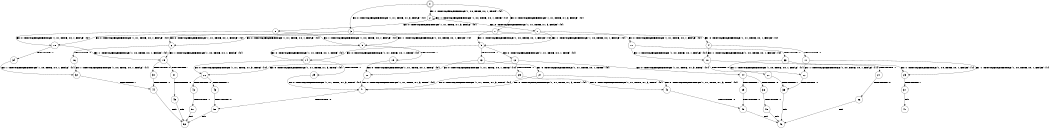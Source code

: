 digraph BCG {
size = "7, 10.5";
center = TRUE;
node [shape = circle];
0 [peripheries = 2];
0 -> 1 [label = "EX !0 !ATOMIC_EXCH_BRANCH (1, +1, TRUE, +1, 3, FALSE) !{0}"];
0 -> 2 [label = "EX !1 !ATOMIC_EXCH_BRANCH (1, +0, TRUE, +0, 1, TRUE) !{0}"];
0 -> 3 [label = "EX !0 !ATOMIC_EXCH_BRANCH (1, +1, TRUE, +1, 3, FALSE) !{0}"];
1 -> 4 [label = "EX !0 !ATOMIC_EXCH_BRANCH (1, +1, TRUE, +0, 1, FALSE) !{0}"];
1 -> 5 [label = "EX !1 !ATOMIC_EXCH_BRANCH (1, +0, TRUE, +0, 1, FALSE) !{0}"];
1 -> 6 [label = "EX !0 !ATOMIC_EXCH_BRANCH (1, +1, TRUE, +0, 1, FALSE) !{0}"];
2 -> 2 [label = "EX !1 !ATOMIC_EXCH_BRANCH (1, +0, TRUE, +0, 1, TRUE) !{0}"];
2 -> 7 [label = "EX !0 !ATOMIC_EXCH_BRANCH (1, +1, TRUE, +1, 3, FALSE) !{0}"];
2 -> 8 [label = "EX !0 !ATOMIC_EXCH_BRANCH (1, +1, TRUE, +1, 3, FALSE) !{0}"];
3 -> 9 [label = "EX !1 !ATOMIC_EXCH_BRANCH (1, +0, TRUE, +0, 1, FALSE) !{0}"];
3 -> 6 [label = "EX !0 !ATOMIC_EXCH_BRANCH (1, +1, TRUE, +0, 1, FALSE) !{0}"];
4 -> 10 [label = "EX !1 !ATOMIC_EXCH_BRANCH (1, +0, TRUE, +0, 1, FALSE) !{0}"];
4 -> 11 [label = "TERMINATE !0"];
5 -> 12 [label = "EX !0 !ATOMIC_EXCH_BRANCH (1, +1, TRUE, +0, 1, TRUE) !{0}"];
5 -> 13 [label = "TERMINATE !1"];
5 -> 14 [label = "EX !0 !ATOMIC_EXCH_BRANCH (1, +1, TRUE, +0, 1, TRUE) !{0}"];
6 -> 15 [label = "EX !1 !ATOMIC_EXCH_BRANCH (1, +0, TRUE, +0, 1, FALSE) !{0}"];
6 -> 16 [label = "TERMINATE !0"];
7 -> 17 [label = "EX !0 !ATOMIC_EXCH_BRANCH (1, +1, TRUE, +0, 1, FALSE) !{0}"];
7 -> 5 [label = "EX !1 !ATOMIC_EXCH_BRANCH (1, +0, TRUE, +0, 1, FALSE) !{0}"];
7 -> 18 [label = "EX !0 !ATOMIC_EXCH_BRANCH (1, +1, TRUE, +0, 1, FALSE) !{0}"];
8 -> 9 [label = "EX !1 !ATOMIC_EXCH_BRANCH (1, +0, TRUE, +0, 1, FALSE) !{0}"];
8 -> 18 [label = "EX !0 !ATOMIC_EXCH_BRANCH (1, +1, TRUE, +0, 1, FALSE) !{0}"];
9 -> 19 [label = "TERMINATE !1"];
9 -> 14 [label = "EX !0 !ATOMIC_EXCH_BRANCH (1, +1, TRUE, +0, 1, TRUE) !{0}"];
10 -> 20 [label = "TERMINATE !0"];
10 -> 21 [label = "TERMINATE !1"];
11 -> 22 [label = "EX !1 !ATOMIC_EXCH_BRANCH (1, +0, TRUE, +0, 1, FALSE) !{1}"];
11 -> 23 [label = "EX !1 !ATOMIC_EXCH_BRANCH (1, +0, TRUE, +0, 1, FALSE) !{1}"];
12 -> 24 [label = "EX !0 !ATOMIC_EXCH_BRANCH (1, +1, TRUE, +1, 3, TRUE) !{0}"];
12 -> 25 [label = "TERMINATE !1"];
12 -> 26 [label = "EX !0 !ATOMIC_EXCH_BRANCH (1, +1, TRUE, +1, 3, TRUE) !{0}"];
13 -> 27 [label = "EX !0 !ATOMIC_EXCH_BRANCH (1, +1, TRUE, +0, 1, TRUE) !{0}"];
13 -> 28 [label = "EX !0 !ATOMIC_EXCH_BRANCH (1, +1, TRUE, +0, 1, TRUE) !{0}"];
14 -> 29 [label = "TERMINATE !1"];
14 -> 26 [label = "EX !0 !ATOMIC_EXCH_BRANCH (1, +1, TRUE, +1, 3, TRUE) !{0}"];
15 -> 30 [label = "TERMINATE !0"];
15 -> 31 [label = "TERMINATE !1"];
16 -> 32 [label = "EX !1 !ATOMIC_EXCH_BRANCH (1, +0, TRUE, +0, 1, FALSE) !{1}"];
17 -> 10 [label = "EX !1 !ATOMIC_EXCH_BRANCH (1, +0, TRUE, +0, 1, FALSE) !{0}"];
17 -> 33 [label = "TERMINATE !0"];
18 -> 15 [label = "EX !1 !ATOMIC_EXCH_BRANCH (1, +0, TRUE, +0, 1, FALSE) !{0}"];
18 -> 34 [label = "TERMINATE !0"];
19 -> 28 [label = "EX !0 !ATOMIC_EXCH_BRANCH (1, +1, TRUE, +0, 1, TRUE) !{0}"];
20 -> 35 [label = "TERMINATE !1"];
21 -> 36 [label = "TERMINATE !0"];
22 -> 35 [label = "TERMINATE !1"];
23 -> 37 [label = "TERMINATE !1"];
24 -> 38 [label = "TERMINATE !0"];
24 -> 39 [label = "TERMINATE !1"];
25 -> 40 [label = "EX !0 !ATOMIC_EXCH_BRANCH (1, +1, TRUE, +1, 3, TRUE) !{0}"];
25 -> 41 [label = "EX !0 !ATOMIC_EXCH_BRANCH (1, +1, TRUE, +1, 3, TRUE) !{0}"];
26 -> 42 [label = "TERMINATE !0"];
26 -> 43 [label = "TERMINATE !1"];
27 -> 40 [label = "EX !0 !ATOMIC_EXCH_BRANCH (1, +1, TRUE, +1, 3, TRUE) !{0}"];
27 -> 41 [label = "EX !0 !ATOMIC_EXCH_BRANCH (1, +1, TRUE, +1, 3, TRUE) !{0}"];
28 -> 41 [label = "EX !0 !ATOMIC_EXCH_BRANCH (1, +1, TRUE, +1, 3, TRUE) !{0}"];
29 -> 41 [label = "EX !0 !ATOMIC_EXCH_BRANCH (1, +1, TRUE, +1, 3, TRUE) !{0}"];
30 -> 44 [label = "TERMINATE !1"];
31 -> 45 [label = "TERMINATE !0"];
32 -> 44 [label = "TERMINATE !1"];
33 -> 22 [label = "EX !1 !ATOMIC_EXCH_BRANCH (1, +0, TRUE, +0, 1, FALSE) !{1}"];
33 -> 23 [label = "EX !1 !ATOMIC_EXCH_BRANCH (1, +0, TRUE, +0, 1, FALSE) !{1}"];
34 -> 32 [label = "EX !1 !ATOMIC_EXCH_BRANCH (1, +0, TRUE, +0, 1, FALSE) !{1}"];
35 -> 46 [label = "exit"];
36 -> 46 [label = "exit"];
37 -> 47 [label = "exit"];
38 -> 48 [label = "TERMINATE !1"];
39 -> 49 [label = "TERMINATE !0"];
40 -> 49 [label = "TERMINATE !0"];
41 -> 50 [label = "TERMINATE !0"];
42 -> 51 [label = "TERMINATE !1"];
43 -> 50 [label = "TERMINATE !0"];
44 -> 52 [label = "exit"];
45 -> 52 [label = "exit"];
48 -> 46 [label = "exit"];
49 -> 46 [label = "exit"];
50 -> 52 [label = "exit"];
51 -> 52 [label = "exit"];
}
